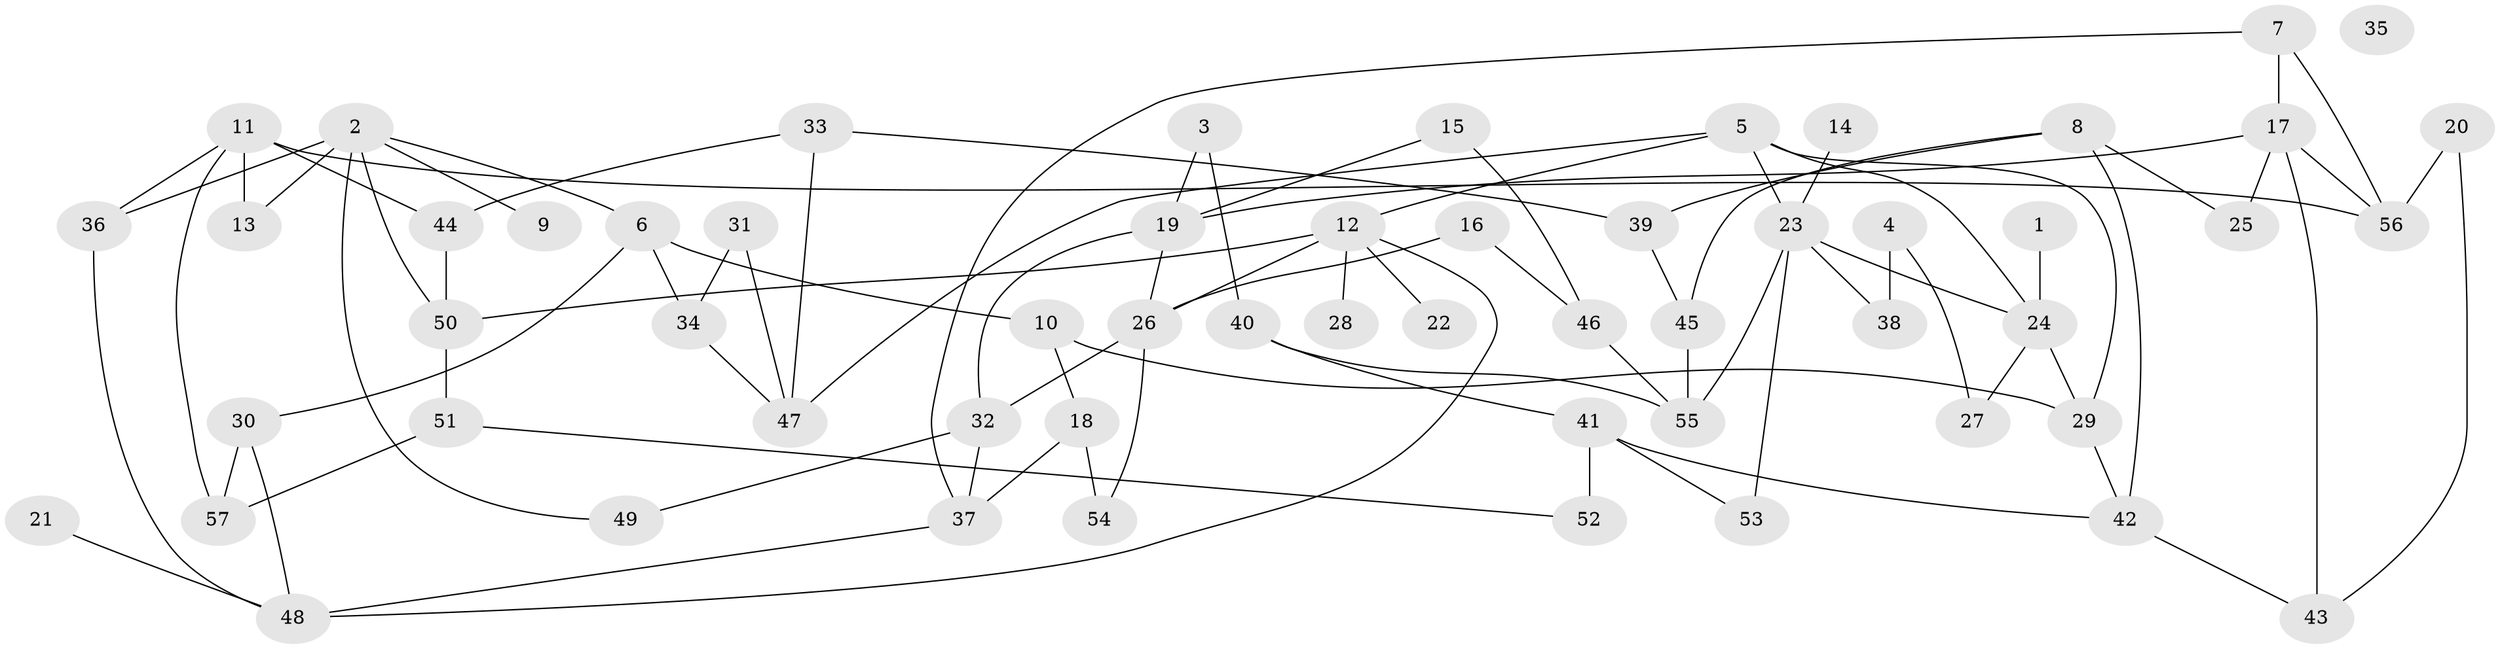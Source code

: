 // Generated by graph-tools (version 1.1) at 2025/25/03/09/25 03:25:23]
// undirected, 57 vertices, 88 edges
graph export_dot {
graph [start="1"]
  node [color=gray90,style=filled];
  1;
  2;
  3;
  4;
  5;
  6;
  7;
  8;
  9;
  10;
  11;
  12;
  13;
  14;
  15;
  16;
  17;
  18;
  19;
  20;
  21;
  22;
  23;
  24;
  25;
  26;
  27;
  28;
  29;
  30;
  31;
  32;
  33;
  34;
  35;
  36;
  37;
  38;
  39;
  40;
  41;
  42;
  43;
  44;
  45;
  46;
  47;
  48;
  49;
  50;
  51;
  52;
  53;
  54;
  55;
  56;
  57;
  1 -- 24;
  2 -- 6;
  2 -- 9;
  2 -- 13;
  2 -- 36;
  2 -- 49;
  2 -- 50;
  3 -- 19;
  3 -- 40;
  4 -- 27;
  4 -- 38;
  5 -- 12;
  5 -- 23;
  5 -- 24;
  5 -- 29;
  5 -- 47;
  6 -- 10;
  6 -- 30;
  6 -- 34;
  7 -- 17;
  7 -- 37;
  7 -- 56;
  8 -- 25;
  8 -- 39;
  8 -- 42;
  8 -- 45;
  10 -- 18;
  10 -- 29;
  11 -- 13;
  11 -- 36;
  11 -- 44;
  11 -- 56;
  11 -- 57;
  12 -- 22;
  12 -- 26;
  12 -- 28;
  12 -- 48;
  12 -- 50;
  14 -- 23;
  15 -- 19;
  15 -- 46;
  16 -- 26;
  16 -- 46;
  17 -- 19;
  17 -- 25;
  17 -- 43;
  17 -- 56;
  18 -- 37;
  18 -- 54;
  19 -- 26;
  19 -- 32;
  20 -- 43;
  20 -- 56;
  21 -- 48;
  23 -- 24;
  23 -- 38;
  23 -- 53;
  23 -- 55;
  24 -- 27;
  24 -- 29;
  26 -- 32;
  26 -- 54;
  29 -- 42;
  30 -- 48;
  30 -- 57;
  31 -- 34;
  31 -- 47;
  32 -- 37;
  32 -- 49;
  33 -- 39;
  33 -- 44;
  33 -- 47;
  34 -- 47;
  36 -- 48;
  37 -- 48;
  39 -- 45;
  40 -- 41;
  40 -- 55;
  41 -- 42;
  41 -- 52;
  41 -- 53;
  42 -- 43;
  44 -- 50;
  45 -- 55;
  46 -- 55;
  50 -- 51;
  51 -- 52;
  51 -- 57;
}
